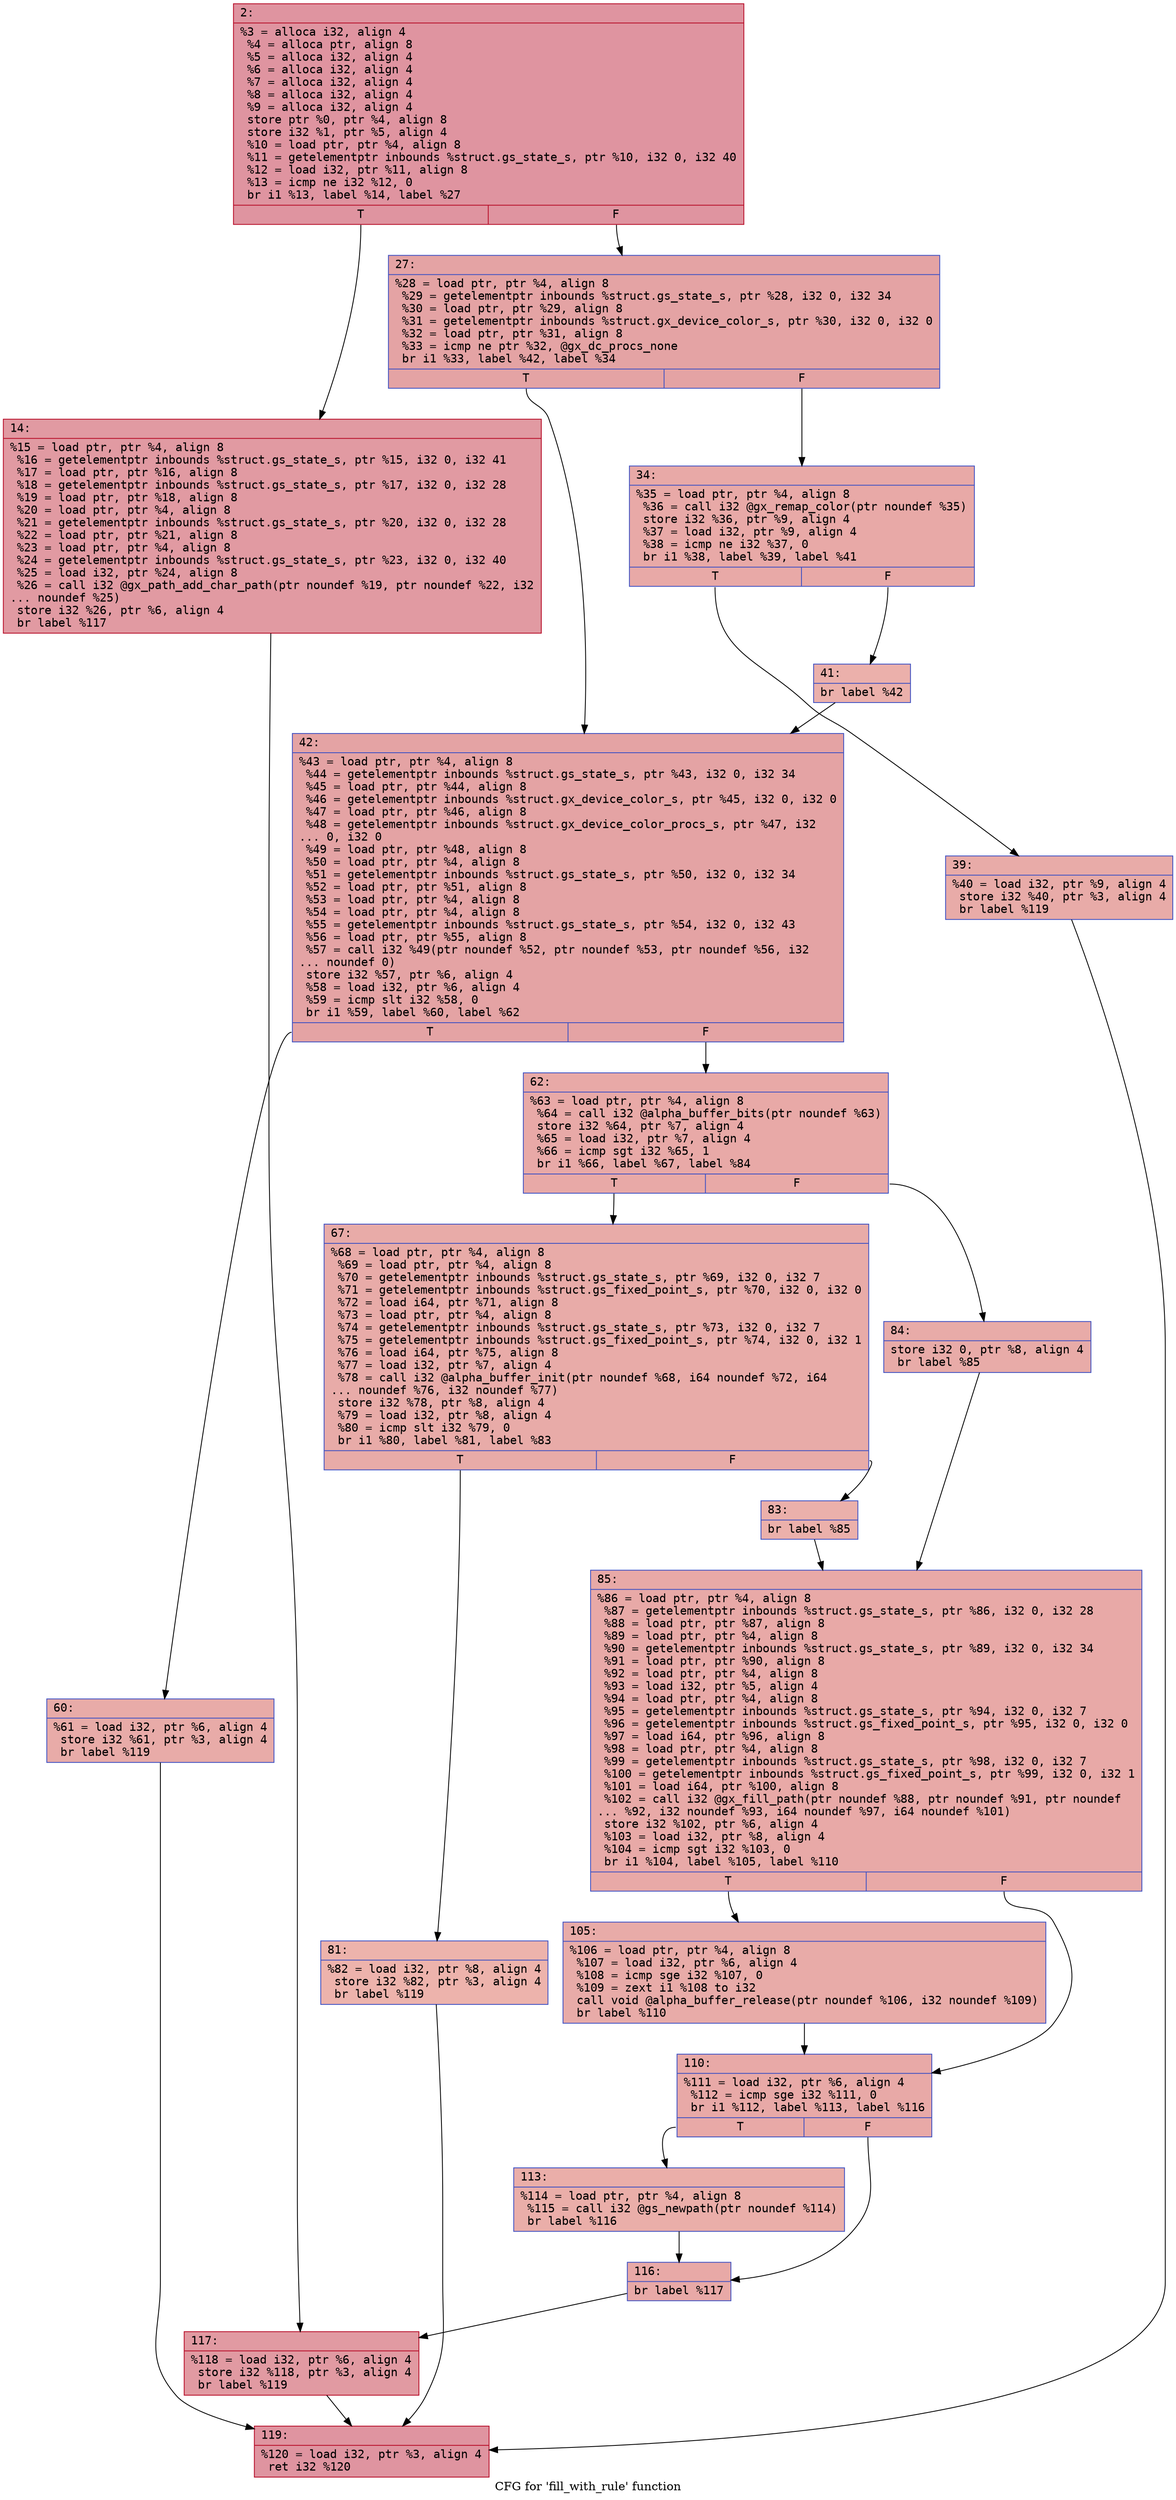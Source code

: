 digraph "CFG for 'fill_with_rule' function" {
	label="CFG for 'fill_with_rule' function";

	Node0x6000019161c0 [shape=record,color="#b70d28ff", style=filled, fillcolor="#b70d2870" fontname="Courier",label="{2:\l|  %3 = alloca i32, align 4\l  %4 = alloca ptr, align 8\l  %5 = alloca i32, align 4\l  %6 = alloca i32, align 4\l  %7 = alloca i32, align 4\l  %8 = alloca i32, align 4\l  %9 = alloca i32, align 4\l  store ptr %0, ptr %4, align 8\l  store i32 %1, ptr %5, align 4\l  %10 = load ptr, ptr %4, align 8\l  %11 = getelementptr inbounds %struct.gs_state_s, ptr %10, i32 0, i32 40\l  %12 = load i32, ptr %11, align 8\l  %13 = icmp ne i32 %12, 0\l  br i1 %13, label %14, label %27\l|{<s0>T|<s1>F}}"];
	Node0x6000019161c0:s0 -> Node0x600001916210[tooltip="2 -> 14\nProbability 62.50%" ];
	Node0x6000019161c0:s1 -> Node0x600001916260[tooltip="2 -> 27\nProbability 37.50%" ];
	Node0x600001916210 [shape=record,color="#b70d28ff", style=filled, fillcolor="#bb1b2c70" fontname="Courier",label="{14:\l|  %15 = load ptr, ptr %4, align 8\l  %16 = getelementptr inbounds %struct.gs_state_s, ptr %15, i32 0, i32 41\l  %17 = load ptr, ptr %16, align 8\l  %18 = getelementptr inbounds %struct.gs_state_s, ptr %17, i32 0, i32 28\l  %19 = load ptr, ptr %18, align 8\l  %20 = load ptr, ptr %4, align 8\l  %21 = getelementptr inbounds %struct.gs_state_s, ptr %20, i32 0, i32 28\l  %22 = load ptr, ptr %21, align 8\l  %23 = load ptr, ptr %4, align 8\l  %24 = getelementptr inbounds %struct.gs_state_s, ptr %23, i32 0, i32 40\l  %25 = load i32, ptr %24, align 8\l  %26 = call i32 @gx_path_add_char_path(ptr noundef %19, ptr noundef %22, i32\l... noundef %25)\l  store i32 %26, ptr %6, align 4\l  br label %117\l}"];
	Node0x600001916210 -> Node0x600001916760[tooltip="14 -> 117\nProbability 100.00%" ];
	Node0x600001916260 [shape=record,color="#3d50c3ff", style=filled, fillcolor="#c32e3170" fontname="Courier",label="{27:\l|  %28 = load ptr, ptr %4, align 8\l  %29 = getelementptr inbounds %struct.gs_state_s, ptr %28, i32 0, i32 34\l  %30 = load ptr, ptr %29, align 8\l  %31 = getelementptr inbounds %struct.gx_device_color_s, ptr %30, i32 0, i32 0\l  %32 = load ptr, ptr %31, align 8\l  %33 = icmp ne ptr %32, @gx_dc_procs_none\l  br i1 %33, label %42, label %34\l|{<s0>T|<s1>F}}"];
	Node0x600001916260:s0 -> Node0x6000019163a0[tooltip="27 -> 42\nProbability 62.50%" ];
	Node0x600001916260:s1 -> Node0x6000019162b0[tooltip="27 -> 34\nProbability 37.50%" ];
	Node0x6000019162b0 [shape=record,color="#3d50c3ff", style=filled, fillcolor="#ca3b3770" fontname="Courier",label="{34:\l|  %35 = load ptr, ptr %4, align 8\l  %36 = call i32 @gx_remap_color(ptr noundef %35)\l  store i32 %36, ptr %9, align 4\l  %37 = load i32, ptr %9, align 4\l  %38 = icmp ne i32 %37, 0\l  br i1 %38, label %39, label %41\l|{<s0>T|<s1>F}}"];
	Node0x6000019162b0:s0 -> Node0x600001916300[tooltip="34 -> 39\nProbability 62.50%" ];
	Node0x6000019162b0:s1 -> Node0x600001916350[tooltip="34 -> 41\nProbability 37.50%" ];
	Node0x600001916300 [shape=record,color="#3d50c3ff", style=filled, fillcolor="#cc403a70" fontname="Courier",label="{39:\l|  %40 = load i32, ptr %9, align 4\l  store i32 %40, ptr %3, align 4\l  br label %119\l}"];
	Node0x600001916300 -> Node0x6000019167b0[tooltip="39 -> 119\nProbability 100.00%" ];
	Node0x600001916350 [shape=record,color="#3d50c3ff", style=filled, fillcolor="#d24b4070" fontname="Courier",label="{41:\l|  br label %42\l}"];
	Node0x600001916350 -> Node0x6000019163a0[tooltip="41 -> 42\nProbability 100.00%" ];
	Node0x6000019163a0 [shape=record,color="#3d50c3ff", style=filled, fillcolor="#c32e3170" fontname="Courier",label="{42:\l|  %43 = load ptr, ptr %4, align 8\l  %44 = getelementptr inbounds %struct.gs_state_s, ptr %43, i32 0, i32 34\l  %45 = load ptr, ptr %44, align 8\l  %46 = getelementptr inbounds %struct.gx_device_color_s, ptr %45, i32 0, i32 0\l  %47 = load ptr, ptr %46, align 8\l  %48 = getelementptr inbounds %struct.gx_device_color_procs_s, ptr %47, i32\l... 0, i32 0\l  %49 = load ptr, ptr %48, align 8\l  %50 = load ptr, ptr %4, align 8\l  %51 = getelementptr inbounds %struct.gs_state_s, ptr %50, i32 0, i32 34\l  %52 = load ptr, ptr %51, align 8\l  %53 = load ptr, ptr %4, align 8\l  %54 = load ptr, ptr %4, align 8\l  %55 = getelementptr inbounds %struct.gs_state_s, ptr %54, i32 0, i32 43\l  %56 = load ptr, ptr %55, align 8\l  %57 = call i32 %49(ptr noundef %52, ptr noundef %53, ptr noundef %56, i32\l... noundef 0)\l  store i32 %57, ptr %6, align 4\l  %58 = load i32, ptr %6, align 4\l  %59 = icmp slt i32 %58, 0\l  br i1 %59, label %60, label %62\l|{<s0>T|<s1>F}}"];
	Node0x6000019163a0:s0 -> Node0x6000019163f0[tooltip="42 -> 60\nProbability 37.50%" ];
	Node0x6000019163a0:s1 -> Node0x600001916440[tooltip="42 -> 62\nProbability 62.50%" ];
	Node0x6000019163f0 [shape=record,color="#3d50c3ff", style=filled, fillcolor="#cc403a70" fontname="Courier",label="{60:\l|  %61 = load i32, ptr %6, align 4\l  store i32 %61, ptr %3, align 4\l  br label %119\l}"];
	Node0x6000019163f0 -> Node0x6000019167b0[tooltip="60 -> 119\nProbability 100.00%" ];
	Node0x600001916440 [shape=record,color="#3d50c3ff", style=filled, fillcolor="#ca3b3770" fontname="Courier",label="{62:\l|  %63 = load ptr, ptr %4, align 8\l  %64 = call i32 @alpha_buffer_bits(ptr noundef %63)\l  store i32 %64, ptr %7, align 4\l  %65 = load i32, ptr %7, align 4\l  %66 = icmp sgt i32 %65, 1\l  br i1 %66, label %67, label %84\l|{<s0>T|<s1>F}}"];
	Node0x600001916440:s0 -> Node0x600001916490[tooltip="62 -> 67\nProbability 50.00%" ];
	Node0x600001916440:s1 -> Node0x600001916580[tooltip="62 -> 84\nProbability 50.00%" ];
	Node0x600001916490 [shape=record,color="#3d50c3ff", style=filled, fillcolor="#cc403a70" fontname="Courier",label="{67:\l|  %68 = load ptr, ptr %4, align 8\l  %69 = load ptr, ptr %4, align 8\l  %70 = getelementptr inbounds %struct.gs_state_s, ptr %69, i32 0, i32 7\l  %71 = getelementptr inbounds %struct.gs_fixed_point_s, ptr %70, i32 0, i32 0\l  %72 = load i64, ptr %71, align 8\l  %73 = load ptr, ptr %4, align 8\l  %74 = getelementptr inbounds %struct.gs_state_s, ptr %73, i32 0, i32 7\l  %75 = getelementptr inbounds %struct.gs_fixed_point_s, ptr %74, i32 0, i32 1\l  %76 = load i64, ptr %75, align 8\l  %77 = load i32, ptr %7, align 4\l  %78 = call i32 @alpha_buffer_init(ptr noundef %68, i64 noundef %72, i64\l... noundef %76, i32 noundef %77)\l  store i32 %78, ptr %8, align 4\l  %79 = load i32, ptr %8, align 4\l  %80 = icmp slt i32 %79, 0\l  br i1 %80, label %81, label %83\l|{<s0>T|<s1>F}}"];
	Node0x600001916490:s0 -> Node0x6000019164e0[tooltip="67 -> 81\nProbability 37.50%" ];
	Node0x600001916490:s1 -> Node0x600001916530[tooltip="67 -> 83\nProbability 62.50%" ];
	Node0x6000019164e0 [shape=record,color="#3d50c3ff", style=filled, fillcolor="#d6524470" fontname="Courier",label="{81:\l|  %82 = load i32, ptr %8, align 4\l  store i32 %82, ptr %3, align 4\l  br label %119\l}"];
	Node0x6000019164e0 -> Node0x6000019167b0[tooltip="81 -> 119\nProbability 100.00%" ];
	Node0x600001916530 [shape=record,color="#3d50c3ff", style=filled, fillcolor="#d24b4070" fontname="Courier",label="{83:\l|  br label %85\l}"];
	Node0x600001916530 -> Node0x6000019165d0[tooltip="83 -> 85\nProbability 100.00%" ];
	Node0x600001916580 [shape=record,color="#3d50c3ff", style=filled, fillcolor="#cc403a70" fontname="Courier",label="{84:\l|  store i32 0, ptr %8, align 4\l  br label %85\l}"];
	Node0x600001916580 -> Node0x6000019165d0[tooltip="84 -> 85\nProbability 100.00%" ];
	Node0x6000019165d0 [shape=record,color="#3d50c3ff", style=filled, fillcolor="#ca3b3770" fontname="Courier",label="{85:\l|  %86 = load ptr, ptr %4, align 8\l  %87 = getelementptr inbounds %struct.gs_state_s, ptr %86, i32 0, i32 28\l  %88 = load ptr, ptr %87, align 8\l  %89 = load ptr, ptr %4, align 8\l  %90 = getelementptr inbounds %struct.gs_state_s, ptr %89, i32 0, i32 34\l  %91 = load ptr, ptr %90, align 8\l  %92 = load ptr, ptr %4, align 8\l  %93 = load i32, ptr %5, align 4\l  %94 = load ptr, ptr %4, align 8\l  %95 = getelementptr inbounds %struct.gs_state_s, ptr %94, i32 0, i32 7\l  %96 = getelementptr inbounds %struct.gs_fixed_point_s, ptr %95, i32 0, i32 0\l  %97 = load i64, ptr %96, align 8\l  %98 = load ptr, ptr %4, align 8\l  %99 = getelementptr inbounds %struct.gs_state_s, ptr %98, i32 0, i32 7\l  %100 = getelementptr inbounds %struct.gs_fixed_point_s, ptr %99, i32 0, i32 1\l  %101 = load i64, ptr %100, align 8\l  %102 = call i32 @gx_fill_path(ptr noundef %88, ptr noundef %91, ptr noundef\l... %92, i32 noundef %93, i64 noundef %97, i64 noundef %101)\l  store i32 %102, ptr %6, align 4\l  %103 = load i32, ptr %8, align 4\l  %104 = icmp sgt i32 %103, 0\l  br i1 %104, label %105, label %110\l|{<s0>T|<s1>F}}"];
	Node0x6000019165d0:s0 -> Node0x600001916620[tooltip="85 -> 105\nProbability 62.50%" ];
	Node0x6000019165d0:s1 -> Node0x600001916670[tooltip="85 -> 110\nProbability 37.50%" ];
	Node0x600001916620 [shape=record,color="#3d50c3ff", style=filled, fillcolor="#cc403a70" fontname="Courier",label="{105:\l|  %106 = load ptr, ptr %4, align 8\l  %107 = load i32, ptr %6, align 4\l  %108 = icmp sge i32 %107, 0\l  %109 = zext i1 %108 to i32\l  call void @alpha_buffer_release(ptr noundef %106, i32 noundef %109)\l  br label %110\l}"];
	Node0x600001916620 -> Node0x600001916670[tooltip="105 -> 110\nProbability 100.00%" ];
	Node0x600001916670 [shape=record,color="#3d50c3ff", style=filled, fillcolor="#ca3b3770" fontname="Courier",label="{110:\l|  %111 = load i32, ptr %6, align 4\l  %112 = icmp sge i32 %111, 0\l  br i1 %112, label %113, label %116\l|{<s0>T|<s1>F}}"];
	Node0x600001916670:s0 -> Node0x6000019166c0[tooltip="110 -> 113\nProbability 50.00%" ];
	Node0x600001916670:s1 -> Node0x600001916710[tooltip="110 -> 116\nProbability 50.00%" ];
	Node0x6000019166c0 [shape=record,color="#3d50c3ff", style=filled, fillcolor="#d0473d70" fontname="Courier",label="{113:\l|  %114 = load ptr, ptr %4, align 8\l  %115 = call i32 @gs_newpath(ptr noundef %114)\l  br label %116\l}"];
	Node0x6000019166c0 -> Node0x600001916710[tooltip="113 -> 116\nProbability 100.00%" ];
	Node0x600001916710 [shape=record,color="#3d50c3ff", style=filled, fillcolor="#ca3b3770" fontname="Courier",label="{116:\l|  br label %117\l}"];
	Node0x600001916710 -> Node0x600001916760[tooltip="116 -> 117\nProbability 100.00%" ];
	Node0x600001916760 [shape=record,color="#b70d28ff", style=filled, fillcolor="#bb1b2c70" fontname="Courier",label="{117:\l|  %118 = load i32, ptr %6, align 4\l  store i32 %118, ptr %3, align 4\l  br label %119\l}"];
	Node0x600001916760 -> Node0x6000019167b0[tooltip="117 -> 119\nProbability 100.00%" ];
	Node0x6000019167b0 [shape=record,color="#b70d28ff", style=filled, fillcolor="#b70d2870" fontname="Courier",label="{119:\l|  %120 = load i32, ptr %3, align 4\l  ret i32 %120\l}"];
}
